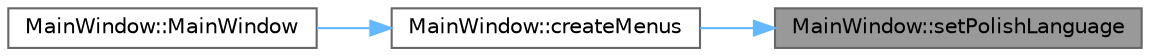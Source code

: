 digraph "MainWindow::setPolishLanguage"
{
 // LATEX_PDF_SIZE
  bgcolor="transparent";
  edge [fontname=Helvetica,fontsize=10,labelfontname=Helvetica,labelfontsize=10];
  node [fontname=Helvetica,fontsize=10,shape=box,height=0.2,width=0.4];
  rankdir="RL";
  Node1 [id="Node000001",label="MainWindow::setPolishLanguage",height=0.2,width=0.4,color="gray40", fillcolor="grey60", style="filled", fontcolor="black",tooltip="Slot do ustawienia języka polskiego (placeholder)."];
  Node1 -> Node2 [id="edge1_Node000001_Node000002",dir="back",color="steelblue1",style="solid",tooltip=" "];
  Node2 [id="Node000002",label="MainWindow::createMenus",height=0.2,width=0.4,color="grey40", fillcolor="white", style="filled",URL="$d6/d1a/classMainWindow.html#aa4907b0251d305659e403c62921ef331",tooltip="Tworzy i konfiguruje paski menu aplikacji."];
  Node2 -> Node3 [id="edge2_Node000002_Node000003",dir="back",color="steelblue1",style="solid",tooltip=" "];
  Node3 [id="Node000003",label="MainWindow::MainWindow",height=0.2,width=0.4,color="grey40", fillcolor="white", style="filled",URL="$d6/d1a/classMainWindow.html#a996c5a2b6f77944776856f08ec30858d",tooltip="Konstruktor klasy MainWindow."];
}
